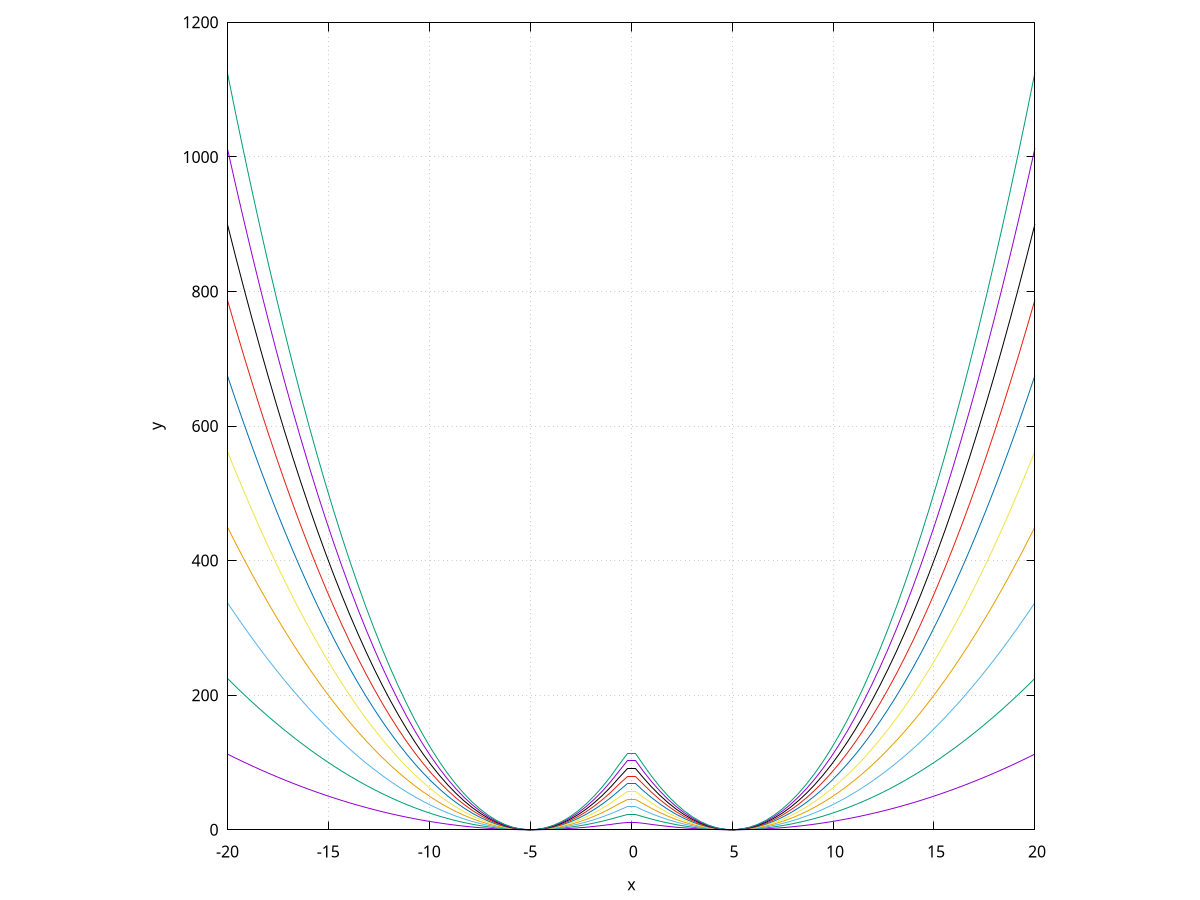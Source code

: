set size square
set grid
set xlabel "x"
set ylabel "y"

Gauss(x, m, s, a) = a * exp(-(x-m)**2/(2*s**2))

set xrange[-20:20]
plot for [i=1:10] -i*log(Gauss(x, -5, 1, 1) + Gauss(x, 5, 1, 1)) notitle
